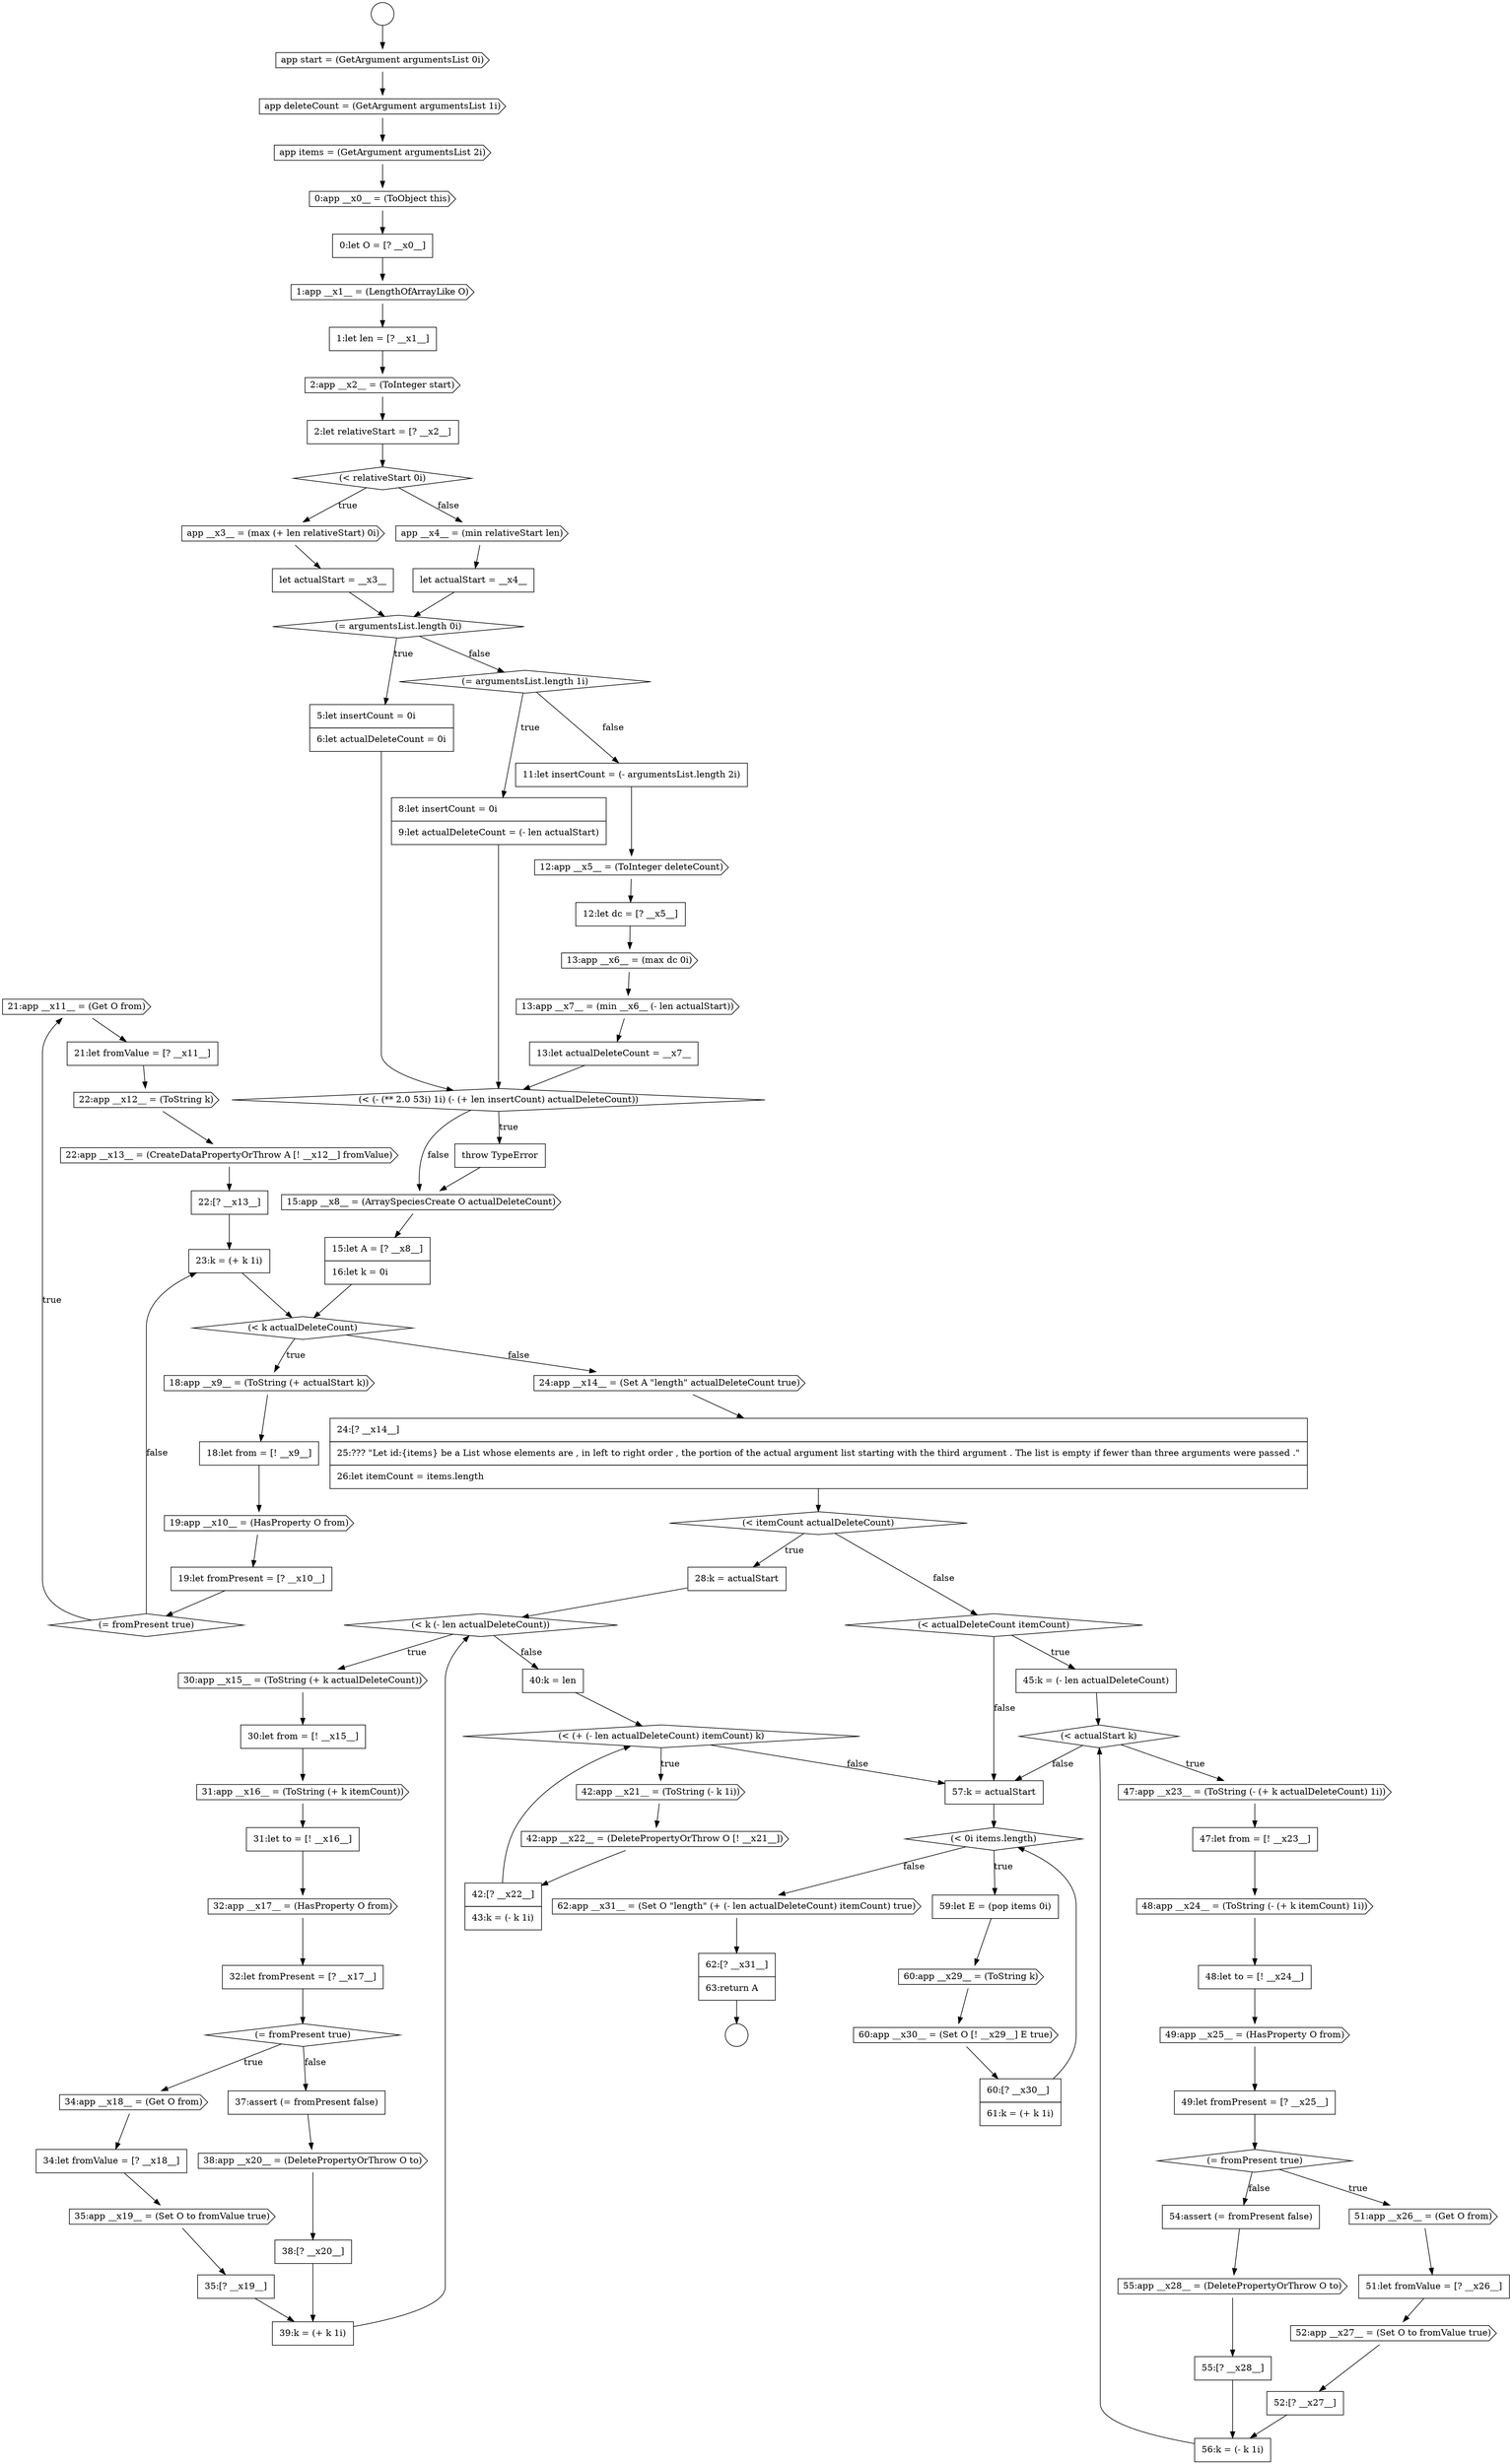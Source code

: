 digraph {
  node16284 [shape=cds, label=<<font color="black">21:app __x11__ = (Get O from)</font>> color="black" fillcolor="white" style=filled]
  node16277 [shape=none, margin=0, label=<<font color="black">
    <table border="0" cellborder="1" cellspacing="0" cellpadding="10">
      <tr><td align="left">15:let A = [? __x8__]</td></tr>
      <tr><td align="left">16:let k = 0i</td></tr>
    </table>
  </font>> color="black" fillcolor="white" style=filled]
  node16250 [shape=cds, label=<<font color="black">app start = (GetArgument argumentsList 0i)</font>> color="black" fillcolor="white" style=filled]
  node16248 [shape=circle label=" " color="black" fillcolor="white" style=filled]
  node16261 [shape=none, margin=0, label=<<font color="black">
    <table border="0" cellborder="1" cellspacing="0" cellpadding="10">
      <tr><td align="left">let actualStart = __x3__</td></tr>
    </table>
  </font>> color="black" fillcolor="white" style=filled]
  node16340 [shape=none, margin=0, label=<<font color="black">
    <table border="0" cellborder="1" cellspacing="0" cellpadding="10">
      <tr><td align="left">62:[? __x31__]</td></tr>
      <tr><td align="left">63:return A</td></tr>
    </table>
  </font>> color="black" fillcolor="white" style=filled]
  node16308 [shape=none, margin=0, label=<<font color="black">
    <table border="0" cellborder="1" cellspacing="0" cellpadding="10">
      <tr><td align="left">38:[? __x20__]</td></tr>
    </table>
  </font>> color="black" fillcolor="white" style=filled]
  node16280 [shape=none, margin=0, label=<<font color="black">
    <table border="0" cellborder="1" cellspacing="0" cellpadding="10">
      <tr><td align="left">18:let from = [! __x9__]</td></tr>
    </table>
  </font>> color="black" fillcolor="white" style=filled]
  node16336 [shape=cds, label=<<font color="black">60:app __x29__ = (ToString k)</font>> color="black" fillcolor="white" style=filled]
  node16283 [shape=diamond, label=<<font color="black">(= fromPresent true)</font>> color="black" fillcolor="white" style=filled]
  node16304 [shape=cds, label=<<font color="black">35:app __x19__ = (Set O to fromValue true)</font>> color="black" fillcolor="white" style=filled]
  node16319 [shape=none, margin=0, label=<<font color="black">
    <table border="0" cellborder="1" cellspacing="0" cellpadding="10">
      <tr><td align="left">47:let from = [! __x23__]</td></tr>
    </table>
  </font>> color="black" fillcolor="white" style=filled]
  node16268 [shape=none, margin=0, label=<<font color="black">
    <table border="0" cellborder="1" cellspacing="0" cellpadding="10">
      <tr><td align="left">11:let insertCount = (- argumentsList.length 2i)</td></tr>
    </table>
  </font>> color="black" fillcolor="white" style=filled]
  node16332 [shape=none, margin=0, label=<<font color="black">
    <table border="0" cellborder="1" cellspacing="0" cellpadding="10">
      <tr><td align="left">56:k = (- k 1i)</td></tr>
    </table>
  </font>> color="black" fillcolor="white" style=filled]
  node16251 [shape=cds, label=<<font color="black">app deleteCount = (GetArgument argumentsList 1i)</font>> color="black" fillcolor="white" style=filled]
  node16287 [shape=cds, label=<<font color="black">22:app __x13__ = (CreateDataPropertyOrThrow A [! __x12__] fromValue)</font>> color="black" fillcolor="white" style=filled]
  node16325 [shape=cds, label=<<font color="black">51:app __x26__ = (Get O from)</font>> color="black" fillcolor="white" style=filled]
  node16300 [shape=none, margin=0, label=<<font color="black">
    <table border="0" cellborder="1" cellspacing="0" cellpadding="10">
      <tr><td align="left">32:let fromPresent = [? __x17__]</td></tr>
    </table>
  </font>> color="black" fillcolor="white" style=filled]
  node16272 [shape=cds, label=<<font color="black">13:app __x7__ = (min __x6__ (- len actualStart))</font>> color="black" fillcolor="white" style=filled]
  node16315 [shape=diamond, label=<<font color="black">(&lt; actualDeleteCount itemCount)</font>> color="black" fillcolor="white" style=filled]
  node16255 [shape=cds, label=<<font color="black">1:app __x1__ = (LengthOfArrayLike O)</font>> color="black" fillcolor="white" style=filled]
  node16293 [shape=none, margin=0, label=<<font color="black">
    <table border="0" cellborder="1" cellspacing="0" cellpadding="10">
      <tr><td align="left">28:k = actualStart</td></tr>
    </table>
  </font>> color="black" fillcolor="white" style=filled]
  node16312 [shape=cds, label=<<font color="black">42:app __x21__ = (ToString (- k 1i))</font>> color="black" fillcolor="white" style=filled]
  node16276 [shape=cds, label=<<font color="black">15:app __x8__ = (ArraySpeciesCreate O actualDeleteCount)</font>> color="black" fillcolor="white" style=filled]
  node16324 [shape=diamond, label=<<font color="black">(= fromPresent true)</font>> color="black" fillcolor="white" style=filled]
  node16279 [shape=cds, label=<<font color="black">18:app __x9__ = (ToString (+ actualStart k))</font>> color="black" fillcolor="white" style=filled]
  node16333 [shape=none, margin=0, label=<<font color="black">
    <table border="0" cellborder="1" cellspacing="0" cellpadding="10">
      <tr><td align="left">57:k = actualStart</td></tr>
    </table>
  </font>> color="black" fillcolor="white" style=filled]
  node16297 [shape=cds, label=<<font color="black">31:app __x16__ = (ToString (+ k itemCount))</font>> color="black" fillcolor="white" style=filled]
  node16292 [shape=diamond, label=<<font color="black">(&lt; itemCount actualDeleteCount)</font>> color="black" fillcolor="white" style=filled]
  node16259 [shape=diamond, label=<<font color="black">(&lt; relativeStart 0i)</font>> color="black" fillcolor="white" style=filled]
  node16264 [shape=diamond, label=<<font color="black">(= argumentsList.length 0i)</font>> color="black" fillcolor="white" style=filled]
  node16339 [shape=cds, label=<<font color="black">62:app __x31__ = (Set O &quot;length&quot; (+ (- len actualDeleteCount) itemCount) true)</font>> color="black" fillcolor="white" style=filled]
  node16307 [shape=cds, label=<<font color="black">38:app __x20__ = (DeletePropertyOrThrow O to)</font>> color="black" fillcolor="white" style=filled]
  node16274 [shape=diamond, label=<<font color="black">(&lt; (- (** 2.0 53i) 1i) (- (+ len insertCount) actualDeleteCount))</font>> color="black" fillcolor="white" style=filled]
  node16252 [shape=cds, label=<<font color="black">app items = (GetArgument argumentsList 2i)</font>> color="black" fillcolor="white" style=filled]
  node16301 [shape=diamond, label=<<font color="black">(= fromPresent true)</font>> color="black" fillcolor="white" style=filled]
  node16269 [shape=cds, label=<<font color="black">12:app __x5__ = (ToInteger deleteCount)</font>> color="black" fillcolor="white" style=filled]
  node16316 [shape=none, margin=0, label=<<font color="black">
    <table border="0" cellborder="1" cellspacing="0" cellpadding="10">
      <tr><td align="left">45:k = (- len actualDeleteCount)</td></tr>
    </table>
  </font>> color="black" fillcolor="white" style=filled]
  node16328 [shape=none, margin=0, label=<<font color="black">
    <table border="0" cellborder="1" cellspacing="0" cellpadding="10">
      <tr><td align="left">52:[? __x27__]</td></tr>
    </table>
  </font>> color="black" fillcolor="white" style=filled]
  node16275 [shape=none, margin=0, label=<<font color="black">
    <table border="0" cellborder="1" cellspacing="0" cellpadding="10">
      <tr><td align="left">throw TypeError</td></tr>
    </table>
  </font>> color="black" fillcolor="white" style=filled]
  node16329 [shape=none, margin=0, label=<<font color="black">
    <table border="0" cellborder="1" cellspacing="0" cellpadding="10">
      <tr><td align="left">54:assert (= fromPresent false)</td></tr>
    </table>
  </font>> color="black" fillcolor="white" style=filled]
  node16296 [shape=none, margin=0, label=<<font color="black">
    <table border="0" cellborder="1" cellspacing="0" cellpadding="10">
      <tr><td align="left">30:let from = [! __x15__]</td></tr>
    </table>
  </font>> color="black" fillcolor="white" style=filled]
  node16265 [shape=none, margin=0, label=<<font color="black">
    <table border="0" cellborder="1" cellspacing="0" cellpadding="10">
      <tr><td align="left">5:let insertCount = 0i</td></tr>
      <tr><td align="left">6:let actualDeleteCount = 0i</td></tr>
    </table>
  </font>> color="black" fillcolor="white" style=filled]
  node16260 [shape=cds, label=<<font color="black">app __x3__ = (max (+ len relativeStart) 0i)</font>> color="black" fillcolor="white" style=filled]
  node16311 [shape=diamond, label=<<font color="black">(&lt; (+ (- len actualDeleteCount) itemCount) k)</font>> color="black" fillcolor="white" style=filled]
  node16302 [shape=cds, label=<<font color="black">34:app __x18__ = (Get O from)</font>> color="black" fillcolor="white" style=filled]
  node16323 [shape=none, margin=0, label=<<font color="black">
    <table border="0" cellborder="1" cellspacing="0" cellpadding="10">
      <tr><td align="left">49:let fromPresent = [? __x25__]</td></tr>
    </table>
  </font>> color="black" fillcolor="white" style=filled]
  node16278 [shape=diamond, label=<<font color="black">(&lt; k actualDeleteCount)</font>> color="black" fillcolor="white" style=filled]
  node16313 [shape=cds, label=<<font color="black">42:app __x22__ = (DeletePropertyOrThrow O [! __x21__])</font>> color="black" fillcolor="white" style=filled]
  node16334 [shape=diamond, label=<<font color="black">(&lt; 0i items.length)</font>> color="black" fillcolor="white" style=filled]
  node16291 [shape=none, margin=0, label=<<font color="black">
    <table border="0" cellborder="1" cellspacing="0" cellpadding="10">
      <tr><td align="left">24:[? __x14__]</td></tr>
      <tr><td align="left">25:??? &quot;Let id:{items} be a List whose elements are , in left to right order , the portion of the actual argument list starting with the third argument . The list is empty if fewer than three arguments were passed .&quot;</td></tr>
      <tr><td align="left">26:let itemCount = items.length</td></tr>
    </table>
  </font>> color="black" fillcolor="white" style=filled]
  node16306 [shape=none, margin=0, label=<<font color="black">
    <table border="0" cellborder="1" cellspacing="0" cellpadding="10">
      <tr><td align="left">37:assert (= fromPresent false)</td></tr>
    </table>
  </font>> color="black" fillcolor="white" style=filled]
  node16317 [shape=diamond, label=<<font color="black">(&lt; actualStart k)</font>> color="black" fillcolor="white" style=filled]
  node16258 [shape=none, margin=0, label=<<font color="black">
    <table border="0" cellborder="1" cellspacing="0" cellpadding="10">
      <tr><td align="left">2:let relativeStart = [? __x2__]</td></tr>
    </table>
  </font>> color="black" fillcolor="white" style=filled]
  node16263 [shape=none, margin=0, label=<<font color="black">
    <table border="0" cellborder="1" cellspacing="0" cellpadding="10">
      <tr><td align="left">let actualStart = __x4__</td></tr>
    </table>
  </font>> color="black" fillcolor="white" style=filled]
  node16273 [shape=none, margin=0, label=<<font color="black">
    <table border="0" cellborder="1" cellspacing="0" cellpadding="10">
      <tr><td align="left">13:let actualDeleteCount = __x7__</td></tr>
    </table>
  </font>> color="black" fillcolor="white" style=filled]
  node16338 [shape=none, margin=0, label=<<font color="black">
    <table border="0" cellborder="1" cellspacing="0" cellpadding="10">
      <tr><td align="left">60:[? __x30__]</td></tr>
      <tr><td align="left">61:k = (+ k 1i)</td></tr>
    </table>
  </font>> color="black" fillcolor="white" style=filled]
  node16310 [shape=none, margin=0, label=<<font color="black">
    <table border="0" cellborder="1" cellspacing="0" cellpadding="10">
      <tr><td align="left">40:k = len</td></tr>
    </table>
  </font>> color="black" fillcolor="white" style=filled]
  node16270 [shape=none, margin=0, label=<<font color="black">
    <table border="0" cellborder="1" cellspacing="0" cellpadding="10">
      <tr><td align="left">12:let dc = [? __x5__]</td></tr>
    </table>
  </font>> color="black" fillcolor="white" style=filled]
  node16305 [shape=none, margin=0, label=<<font color="black">
    <table border="0" cellborder="1" cellspacing="0" cellpadding="10">
      <tr><td align="left">35:[? __x19__]</td></tr>
    </table>
  </font>> color="black" fillcolor="white" style=filled]
  node16253 [shape=cds, label=<<font color="black">0:app __x0__ = (ToObject this)</font>> color="black" fillcolor="white" style=filled]
  node16285 [shape=none, margin=0, label=<<font color="black">
    <table border="0" cellborder="1" cellspacing="0" cellpadding="10">
      <tr><td align="left">21:let fromValue = [? __x11__]</td></tr>
    </table>
  </font>> color="black" fillcolor="white" style=filled]
  node16290 [shape=cds, label=<<font color="black">24:app __x14__ = (Set A &quot;length&quot; actualDeleteCount true)</font>> color="black" fillcolor="white" style=filled]
  node16298 [shape=none, margin=0, label=<<font color="black">
    <table border="0" cellborder="1" cellspacing="0" cellpadding="10">
      <tr><td align="left">31:let to = [! __x16__]</td></tr>
    </table>
  </font>> color="black" fillcolor="white" style=filled]
  node16266 [shape=diamond, label=<<font color="black">(= argumentsList.length 1i)</font>> color="black" fillcolor="white" style=filled]
  node16249 [shape=circle label=" " color="black" fillcolor="white" style=filled]
  node16330 [shape=cds, label=<<font color="black">55:app __x28__ = (DeletePropertyOrThrow O to)</font>> color="black" fillcolor="white" style=filled]
  node16295 [shape=cds, label=<<font color="black">30:app __x15__ = (ToString (+ k actualDeleteCount))</font>> color="black" fillcolor="white" style=filled]
  node16281 [shape=cds, label=<<font color="black">19:app __x10__ = (HasProperty O from)</font>> color="black" fillcolor="white" style=filled]
  node16327 [shape=cds, label=<<font color="black">52:app __x27__ = (Set O to fromValue true)</font>> color="black" fillcolor="white" style=filled]
  node16318 [shape=cds, label=<<font color="black">47:app __x23__ = (ToString (- (+ k actualDeleteCount) 1i))</font>> color="black" fillcolor="white" style=filled]
  node16262 [shape=cds, label=<<font color="black">app __x4__ = (min relativeStart len)</font>> color="black" fillcolor="white" style=filled]
  node16320 [shape=cds, label=<<font color="black">48:app __x24__ = (ToString (- (+ k itemCount) 1i))</font>> color="black" fillcolor="white" style=filled]
  node16337 [shape=cds, label=<<font color="black">60:app __x30__ = (Set O [! __x29__] E true)</font>> color="black" fillcolor="white" style=filled]
  node16288 [shape=none, margin=0, label=<<font color="black">
    <table border="0" cellborder="1" cellspacing="0" cellpadding="10">
      <tr><td align="left">22:[? __x13__]</td></tr>
    </table>
  </font>> color="black" fillcolor="white" style=filled]
  node16257 [shape=cds, label=<<font color="black">2:app __x2__ = (ToInteger start)</font>> color="black" fillcolor="white" style=filled]
  node16267 [shape=none, margin=0, label=<<font color="black">
    <table border="0" cellborder="1" cellspacing="0" cellpadding="10">
      <tr><td align="left">8:let insertCount = 0i</td></tr>
      <tr><td align="left">9:let actualDeleteCount = (- len actualStart)</td></tr>
    </table>
  </font>> color="black" fillcolor="white" style=filled]
  node16322 [shape=cds, label=<<font color="black">49:app __x25__ = (HasProperty O from)</font>> color="black" fillcolor="white" style=filled]
  node16335 [shape=none, margin=0, label=<<font color="black">
    <table border="0" cellborder="1" cellspacing="0" cellpadding="10">
      <tr><td align="left">59:let E = (pop items 0i)</td></tr>
    </table>
  </font>> color="black" fillcolor="white" style=filled]
  node16303 [shape=none, margin=0, label=<<font color="black">
    <table border="0" cellborder="1" cellspacing="0" cellpadding="10">
      <tr><td align="left">34:let fromValue = [? __x18__]</td></tr>
    </table>
  </font>> color="black" fillcolor="white" style=filled]
  node16271 [shape=cds, label=<<font color="black">13:app __x6__ = (max dc 0i)</font>> color="black" fillcolor="white" style=filled]
  node16294 [shape=diamond, label=<<font color="black">(&lt; k (- len actualDeleteCount))</font>> color="black" fillcolor="white" style=filled]
  node16289 [shape=none, margin=0, label=<<font color="black">
    <table border="0" cellborder="1" cellspacing="0" cellpadding="10">
      <tr><td align="left">23:k = (+ k 1i)</td></tr>
    </table>
  </font>> color="black" fillcolor="white" style=filled]
  node16286 [shape=cds, label=<<font color="black">22:app __x12__ = (ToString k)</font>> color="black" fillcolor="white" style=filled]
  node16326 [shape=none, margin=0, label=<<font color="black">
    <table border="0" cellborder="1" cellspacing="0" cellpadding="10">
      <tr><td align="left">51:let fromValue = [? __x26__]</td></tr>
    </table>
  </font>> color="black" fillcolor="white" style=filled]
  node16321 [shape=none, margin=0, label=<<font color="black">
    <table border="0" cellborder="1" cellspacing="0" cellpadding="10">
      <tr><td align="left">48:let to = [! __x24__]</td></tr>
    </table>
  </font>> color="black" fillcolor="white" style=filled]
  node16331 [shape=none, margin=0, label=<<font color="black">
    <table border="0" cellborder="1" cellspacing="0" cellpadding="10">
      <tr><td align="left">55:[? __x28__]</td></tr>
    </table>
  </font>> color="black" fillcolor="white" style=filled]
  node16256 [shape=none, margin=0, label=<<font color="black">
    <table border="0" cellborder="1" cellspacing="0" cellpadding="10">
      <tr><td align="left">1:let len = [? __x1__]</td></tr>
    </table>
  </font>> color="black" fillcolor="white" style=filled]
  node16299 [shape=cds, label=<<font color="black">32:app __x17__ = (HasProperty O from)</font>> color="black" fillcolor="white" style=filled]
  node16254 [shape=none, margin=0, label=<<font color="black">
    <table border="0" cellborder="1" cellspacing="0" cellpadding="10">
      <tr><td align="left">0:let O = [? __x0__]</td></tr>
    </table>
  </font>> color="black" fillcolor="white" style=filled]
  node16314 [shape=none, margin=0, label=<<font color="black">
    <table border="0" cellborder="1" cellspacing="0" cellpadding="10">
      <tr><td align="left">42:[? __x22__]</td></tr>
      <tr><td align="left">43:k = (- k 1i)</td></tr>
    </table>
  </font>> color="black" fillcolor="white" style=filled]
  node16309 [shape=none, margin=0, label=<<font color="black">
    <table border="0" cellborder="1" cellspacing="0" cellpadding="10">
      <tr><td align="left">39:k = (+ k 1i)</td></tr>
    </table>
  </font>> color="black" fillcolor="white" style=filled]
  node16282 [shape=none, margin=0, label=<<font color="black">
    <table border="0" cellborder="1" cellspacing="0" cellpadding="10">
      <tr><td align="left">19:let fromPresent = [? __x10__]</td></tr>
    </table>
  </font>> color="black" fillcolor="white" style=filled]
  node16301 -> node16302 [label=<<font color="black">true</font>> color="black"]
  node16301 -> node16306 [label=<<font color="black">false</font>> color="black"]
  node16326 -> node16327 [ color="black"]
  node16285 -> node16286 [ color="black"]
  node16315 -> node16316 [label=<<font color="black">true</font>> color="black"]
  node16315 -> node16333 [label=<<font color="black">false</font>> color="black"]
  node16303 -> node16304 [ color="black"]
  node16278 -> node16279 [label=<<font color="black">true</font>> color="black"]
  node16278 -> node16290 [label=<<font color="black">false</font>> color="black"]
  node16338 -> node16334 [ color="black"]
  node16286 -> node16287 [ color="black"]
  node16313 -> node16314 [ color="black"]
  node16299 -> node16300 [ color="black"]
  node16308 -> node16309 [ color="black"]
  node16335 -> node16336 [ color="black"]
  node16316 -> node16317 [ color="black"]
  node16271 -> node16272 [ color="black"]
  node16253 -> node16254 [ color="black"]
  node16257 -> node16258 [ color="black"]
  node16327 -> node16328 [ color="black"]
  node16274 -> node16275 [label=<<font color="black">true</font>> color="black"]
  node16274 -> node16276 [label=<<font color="black">false</font>> color="black"]
  node16298 -> node16299 [ color="black"]
  node16328 -> node16332 [ color="black"]
  node16318 -> node16319 [ color="black"]
  node16265 -> node16274 [ color="black"]
  node16312 -> node16313 [ color="black"]
  node16254 -> node16255 [ color="black"]
  node16334 -> node16335 [label=<<font color="black">true</font>> color="black"]
  node16334 -> node16339 [label=<<font color="black">false</font>> color="black"]
  node16267 -> node16274 [ color="black"]
  node16325 -> node16326 [ color="black"]
  node16295 -> node16296 [ color="black"]
  node16268 -> node16269 [ color="black"]
  node16281 -> node16282 [ color="black"]
  node16270 -> node16271 [ color="black"]
  node16337 -> node16338 [ color="black"]
  node16332 -> node16317 [ color="black"]
  node16248 -> node16250 [ color="black"]
  node16320 -> node16321 [ color="black"]
  node16282 -> node16283 [ color="black"]
  node16280 -> node16281 [ color="black"]
  node16339 -> node16340 [ color="black"]
  node16261 -> node16264 [ color="black"]
  node16321 -> node16322 [ color="black"]
  node16307 -> node16308 [ color="black"]
  node16273 -> node16274 [ color="black"]
  node16296 -> node16297 [ color="black"]
  node16262 -> node16263 [ color="black"]
  node16293 -> node16294 [ color="black"]
  node16277 -> node16278 [ color="black"]
  node16317 -> node16318 [label=<<font color="black">true</font>> color="black"]
  node16317 -> node16333 [label=<<font color="black">false</font>> color="black"]
  node16250 -> node16251 [ color="black"]
  node16309 -> node16294 [ color="black"]
  node16259 -> node16260 [label=<<font color="black">true</font>> color="black"]
  node16259 -> node16262 [label=<<font color="black">false</font>> color="black"]
  node16297 -> node16298 [ color="black"]
  node16288 -> node16289 [ color="black"]
  node16290 -> node16291 [ color="black"]
  node16314 -> node16311 [ color="black"]
  node16330 -> node16331 [ color="black"]
  node16252 -> node16253 [ color="black"]
  node16305 -> node16309 [ color="black"]
  node16310 -> node16311 [ color="black"]
  node16284 -> node16285 [ color="black"]
  node16300 -> node16301 [ color="black"]
  node16279 -> node16280 [ color="black"]
  node16336 -> node16337 [ color="black"]
  node16263 -> node16264 [ color="black"]
  node16255 -> node16256 [ color="black"]
  node16324 -> node16325 [label=<<font color="black">true</font>> color="black"]
  node16324 -> node16329 [label=<<font color="black">false</font>> color="black"]
  node16319 -> node16320 [ color="black"]
  node16289 -> node16278 [ color="black"]
  node16283 -> node16284 [label=<<font color="black">true</font>> color="black"]
  node16283 -> node16289 [label=<<font color="black">false</font>> color="black"]
  node16269 -> node16270 [ color="black"]
  node16304 -> node16305 [ color="black"]
  node16292 -> node16293 [label=<<font color="black">true</font>> color="black"]
  node16292 -> node16315 [label=<<font color="black">false</font>> color="black"]
  node16333 -> node16334 [ color="black"]
  node16256 -> node16257 [ color="black"]
  node16266 -> node16267 [label=<<font color="black">true</font>> color="black"]
  node16266 -> node16268 [label=<<font color="black">false</font>> color="black"]
  node16251 -> node16252 [ color="black"]
  node16275 -> node16276 [ color="black"]
  node16329 -> node16330 [ color="black"]
  node16264 -> node16265 [label=<<font color="black">true</font>> color="black"]
  node16264 -> node16266 [label=<<font color="black">false</font>> color="black"]
  node16340 -> node16249 [ color="black"]
  node16323 -> node16324 [ color="black"]
  node16294 -> node16295 [label=<<font color="black">true</font>> color="black"]
  node16294 -> node16310 [label=<<font color="black">false</font>> color="black"]
  node16306 -> node16307 [ color="black"]
  node16331 -> node16332 [ color="black"]
  node16291 -> node16292 [ color="black"]
  node16302 -> node16303 [ color="black"]
  node16272 -> node16273 [ color="black"]
  node16276 -> node16277 [ color="black"]
  node16287 -> node16288 [ color="black"]
  node16322 -> node16323 [ color="black"]
  node16311 -> node16312 [label=<<font color="black">true</font>> color="black"]
  node16311 -> node16333 [label=<<font color="black">false</font>> color="black"]
  node16260 -> node16261 [ color="black"]
  node16258 -> node16259 [ color="black"]
}
